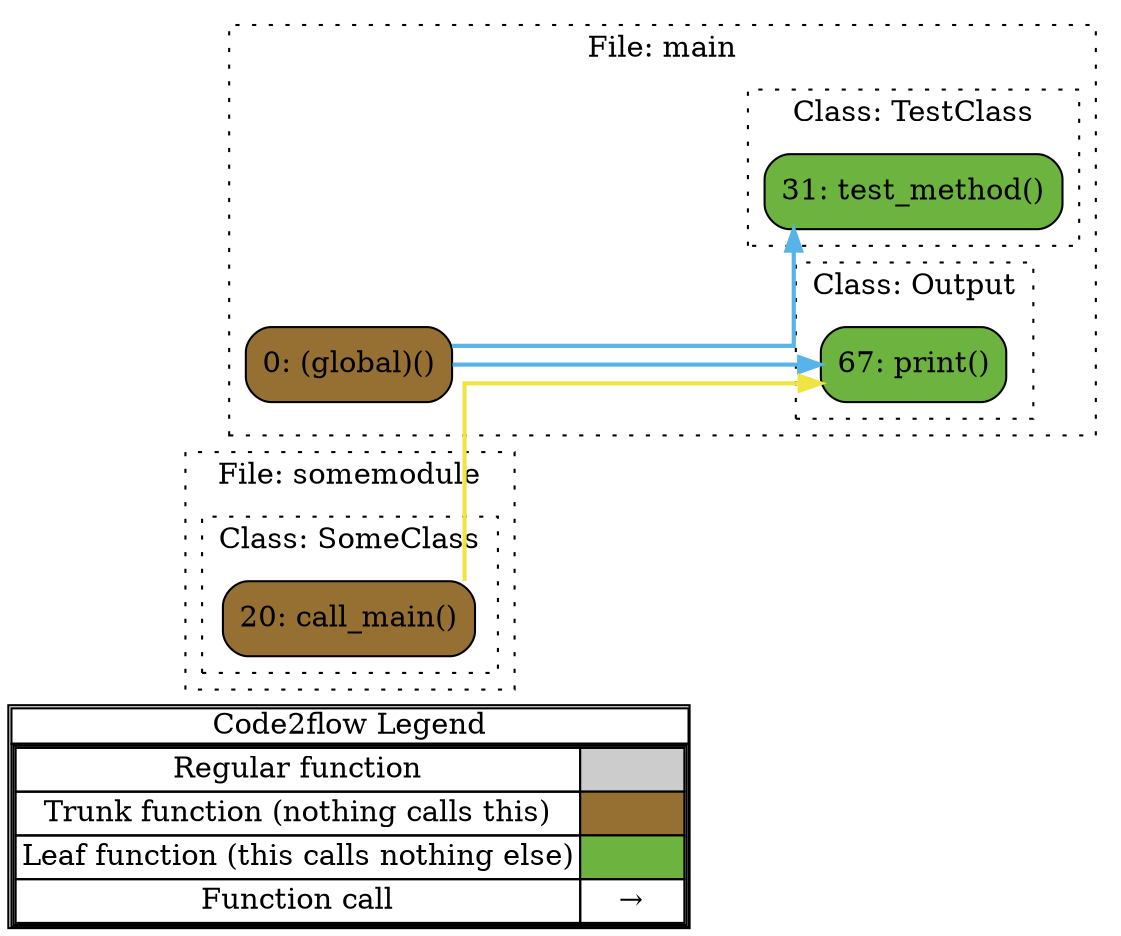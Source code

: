 digraph G {
concentrate=true;
splines="ortho";
rankdir="LR";
subgraph legend{
    rank = min;
    label = "legend";
    Legend [shape=none, margin=0, label = <
        <table cellspacing="0" cellpadding="0" border="1"><tr><td>Code2flow Legend</td></tr><tr><td>
        <table cellspacing="0">
        <tr><td>Regular function</td><td width="50px" bgcolor='#cccccc'></td></tr>
        <tr><td>Trunk function (nothing calls this)</td><td bgcolor='#966F33'></td></tr>
        <tr><td>Leaf function (this calls nothing else)</td><td bgcolor='#6db33f'></td></tr>
        <tr><td>Function call</td><td><font color='black'>&#8594;</font></td></tr>
        </table></td></tr></table>
        >];
}node_27d071ea [label="0: (global)()" name="main::(global)" shape="rect" style="rounded,filled" fillcolor="#966F33" ];
node_48133f16 [label="67: print()" name="main::Output.print" shape="rect" style="rounded,filled" fillcolor="#6db33f" ];
node_39e6256f [label="31: test_method()" name="main::TestClass.test_method" shape="rect" style="rounded,filled" fillcolor="#6db33f" ];
node_ae90152c [label="20: call_main()" name="somemodule::SomeClass.call_main" shape="rect" style="rounded,filled" fillcolor="#966F33" ];
node_27d071ea -> node_48133f16 [color="#56B4E9" penwidth="2"];
node_27d071ea -> node_48133f16 [color="#56B4E9" penwidth="2"];
node_27d071ea -> node_48133f16 [color="#56B4E9" penwidth="2"];
node_27d071ea -> node_48133f16 [color="#56B4E9" penwidth="2"];
node_27d071ea -> node_48133f16 [color="#56B4E9" penwidth="2"];
node_27d071ea -> node_39e6256f [color="#56B4E9" penwidth="2"];
node_ae90152c -> node_48133f16 [color="#F0E442" penwidth="2"];
subgraph cluster_1e79c06a {
    node_27d071ea;
    label="File: main";
    name="main";
    style="filled";
    graph[style=dotted];
    subgraph cluster_362c704e {
        node_39e6256f;
        label="Class: TestClass";
        name="TestClass";
        style="filled";
        graph[style=dotted];
    };
    subgraph cluster_895c4479 {
        node_48133f16;
        label="Class: Output";
        name="Output";
        style="filled";
        graph[style=dotted];
    };
};
subgraph cluster_a3f1ac38 {
    label="File: somemodule";
    name="somemodule";
    style="filled";
    graph[style=dotted];
    subgraph cluster_bdf49388 {
        node_ae90152c;
        label="Class: SomeClass";
        name="SomeClass";
        style="filled";
        graph[style=dotted];
    };
};
}
